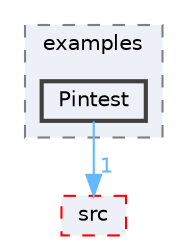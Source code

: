 digraph "FastLED/FastLED/examples/Pintest"
{
 // LATEX_PDF_SIZE
  bgcolor="transparent";
  edge [fontname=Helvetica,fontsize=10,labelfontname=Helvetica,labelfontsize=10];
  node [fontname=Helvetica,fontsize=10,shape=box,height=0.2,width=0.4];
  compound=true
  subgraph clusterdir_999a185a1a47b3a763bb04a7a263eb0d {
    graph [ bgcolor="#edf0f7", pencolor="grey50", label="examples", fontname=Helvetica,fontsize=10 style="filled,dashed", URL="dir_999a185a1a47b3a763bb04a7a263eb0d.html",tooltip=""]
  dir_c16b2df86eedbff65c1859fa353d2c58 [label="Pintest", fillcolor="#edf0f7", color="grey25", style="filled,bold", URL="dir_c16b2df86eedbff65c1859fa353d2c58.html",tooltip=""];
  }
  dir_e6a3de723047763e6a27a3cab040759e [label="src", fillcolor="#edf0f7", color="red", style="filled,dashed", URL="dir_e6a3de723047763e6a27a3cab040759e.html",tooltip=""];
  dir_c16b2df86eedbff65c1859fa353d2c58->dir_e6a3de723047763e6a27a3cab040759e [headlabel="1", labeldistance=1.5 headhref="dir_000064_000075.html" href="dir_000064_000075.html" color="steelblue1" fontcolor="steelblue1"];
}
